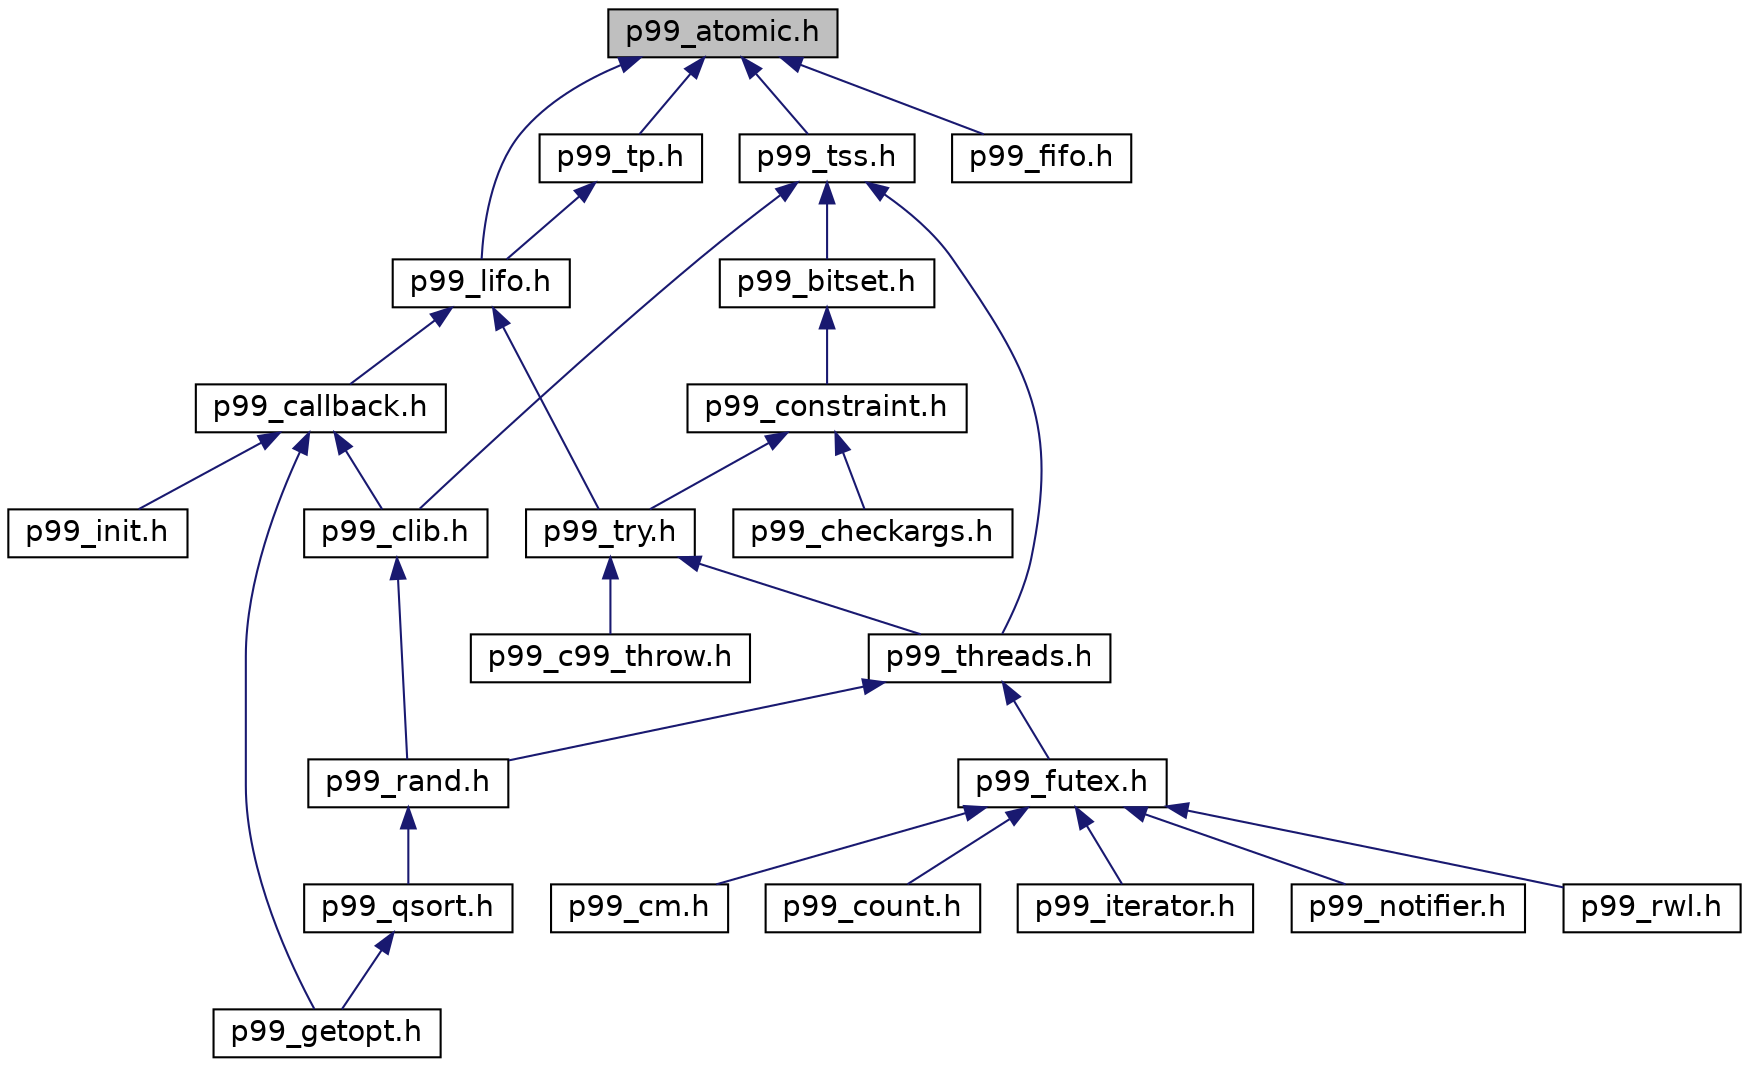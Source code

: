 digraph "p99_atomic.h"
{
 // LATEX_PDF_SIZE
  edge [fontname="Helvetica",fontsize="14",labelfontname="Helvetica",labelfontsize="14"];
  node [fontname="Helvetica",fontsize="14",shape=record];
  Node1 [label="p99_atomic.h",height=0.2,width=0.4,color="black", fillcolor="grey75", style="filled", fontcolor="black",tooltip=" "];
  Node1 -> Node2 [dir="back",color="midnightblue",fontsize="14",style="solid",fontname="Helvetica"];
  Node2 [label="p99_tss.h",height=0.2,width=0.4,color="black", fillcolor="white", style="filled",URL="$p99__tss_8h.html",tooltip=" "];
  Node2 -> Node3 [dir="back",color="midnightblue",fontsize="14",style="solid",fontname="Helvetica"];
  Node3 [label="p99_bitset.h",height=0.2,width=0.4,color="black", fillcolor="white", style="filled",URL="$p99__bitset_8h.html",tooltip=" "];
  Node3 -> Node4 [dir="back",color="midnightblue",fontsize="14",style="solid",fontname="Helvetica"];
  Node4 [label="p99_constraint.h",height=0.2,width=0.4,color="black", fillcolor="white", style="filled",URL="$p99__constraint_8h.html",tooltip=" "];
  Node4 -> Node5 [dir="back",color="midnightblue",fontsize="14",style="solid",fontname="Helvetica"];
  Node5 [label="p99_try.h",height=0.2,width=0.4,color="black", fillcolor="white", style="filled",URL="$p99__try_8h.html",tooltip=" "];
  Node5 -> Node6 [dir="back",color="midnightblue",fontsize="14",style="solid",fontname="Helvetica"];
  Node6 [label="p99_c99_throw.h",height=0.2,width=0.4,color="black", fillcolor="white", style="filled",URL="$p99__c99__throw_8h.html",tooltip=" "];
  Node5 -> Node7 [dir="back",color="midnightblue",fontsize="14",style="solid",fontname="Helvetica"];
  Node7 [label="p99_threads.h",height=0.2,width=0.4,color="black", fillcolor="white", style="filled",URL="$p99__threads_8h.html",tooltip=" "];
  Node7 -> Node8 [dir="back",color="midnightblue",fontsize="14",style="solid",fontname="Helvetica"];
  Node8 [label="p99_futex.h",height=0.2,width=0.4,color="black", fillcolor="white", style="filled",URL="$p99__futex_8h.html",tooltip=" "];
  Node8 -> Node9 [dir="back",color="midnightblue",fontsize="14",style="solid",fontname="Helvetica"];
  Node9 [label="p99_cm.h",height=0.2,width=0.4,color="black", fillcolor="white", style="filled",URL="$p99__cm_8h.html",tooltip=" "];
  Node8 -> Node10 [dir="back",color="midnightblue",fontsize="14",style="solid",fontname="Helvetica"];
  Node10 [label="p99_count.h",height=0.2,width=0.4,color="black", fillcolor="white", style="filled",URL="$p99__count_8h.html",tooltip=" "];
  Node8 -> Node11 [dir="back",color="midnightblue",fontsize="14",style="solid",fontname="Helvetica"];
  Node11 [label="p99_iterator.h",height=0.2,width=0.4,color="black", fillcolor="white", style="filled",URL="$p99__iterator_8h.html",tooltip=" "];
  Node8 -> Node12 [dir="back",color="midnightblue",fontsize="14",style="solid",fontname="Helvetica"];
  Node12 [label="p99_notifier.h",height=0.2,width=0.4,color="black", fillcolor="white", style="filled",URL="$p99__notifier_8h.html",tooltip=" "];
  Node8 -> Node13 [dir="back",color="midnightblue",fontsize="14",style="solid",fontname="Helvetica"];
  Node13 [label="p99_rwl.h",height=0.2,width=0.4,color="black", fillcolor="white", style="filled",URL="$p99__rwl_8h.html",tooltip=" "];
  Node7 -> Node14 [dir="back",color="midnightblue",fontsize="14",style="solid",fontname="Helvetica"];
  Node14 [label="p99_rand.h",height=0.2,width=0.4,color="black", fillcolor="white", style="filled",URL="$p99__rand_8h.html",tooltip="An implementation of George Marsaglia's xorshift PRG with a period of about 2^160."];
  Node14 -> Node15 [dir="back",color="midnightblue",fontsize="14",style="solid",fontname="Helvetica"];
  Node15 [label="p99_qsort.h",height=0.2,width=0.4,color="black", fillcolor="white", style="filled",URL="$p99__qsort_8h.html",tooltip="An implementation of a sorting routine."];
  Node15 -> Node16 [dir="back",color="midnightblue",fontsize="14",style="solid",fontname="Helvetica"];
  Node16 [label="p99_getopt.h",height=0.2,width=0.4,color="black", fillcolor="white", style="filled",URL="$p99__getopt_8h.html",tooltip="Providing macros that handle variadic macro argument lists."];
  Node4 -> Node17 [dir="back",color="midnightblue",fontsize="14",style="solid",fontname="Helvetica"];
  Node17 [label="p99_checkargs.h",height=0.2,width=0.4,color="black", fillcolor="white", style="filled",URL="$p99__checkargs_8h.html",tooltip="Macros to check arguments to functions, in particular of variably modified types."];
  Node2 -> Node18 [dir="back",color="midnightblue",fontsize="14",style="solid",fontname="Helvetica"];
  Node18 [label="p99_clib.h",height=0.2,width=0.4,color="black", fillcolor="white", style="filled",URL="$p99__clib_8h.html",tooltip=" "];
  Node18 -> Node14 [dir="back",color="midnightblue",fontsize="14",style="solid",fontname="Helvetica"];
  Node2 -> Node7 [dir="back",color="midnightblue",fontsize="14",style="solid",fontname="Helvetica"];
  Node1 -> Node19 [dir="back",color="midnightblue",fontsize="14",style="solid",fontname="Helvetica"];
  Node19 [label="p99_lifo.h",height=0.2,width=0.4,color="black", fillcolor="white", style="filled",URL="$p99__lifo_8h.html",tooltip=" "];
  Node19 -> Node5 [dir="back",color="midnightblue",fontsize="14",style="solid",fontname="Helvetica"];
  Node19 -> Node20 [dir="back",color="midnightblue",fontsize="14",style="solid",fontname="Helvetica"];
  Node20 [label="p99_callback.h",height=0.2,width=0.4,color="black", fillcolor="white", style="filled",URL="$p99__callback_8h.html",tooltip=" "];
  Node20 -> Node18 [dir="back",color="midnightblue",fontsize="14",style="solid",fontname="Helvetica"];
  Node20 -> Node16 [dir="back",color="midnightblue",fontsize="14",style="solid",fontname="Helvetica"];
  Node20 -> Node21 [dir="back",color="midnightblue",fontsize="14",style="solid",fontname="Helvetica"];
  Node21 [label="p99_init.h",height=0.2,width=0.4,color="black", fillcolor="white", style="filled",URL="$p99__init_8h.html",tooltip="Implement initialization functions that are executed early."];
  Node1 -> Node22 [dir="back",color="midnightblue",fontsize="14",style="solid",fontname="Helvetica"];
  Node22 [label="p99_tp.h",height=0.2,width=0.4,color="black", fillcolor="white", style="filled",URL="$p99__tp_8h.html",tooltip=" "];
  Node22 -> Node19 [dir="back",color="midnightblue",fontsize="14",style="solid",fontname="Helvetica"];
  Node1 -> Node23 [dir="back",color="midnightblue",fontsize="14",style="solid",fontname="Helvetica"];
  Node23 [label="p99_fifo.h",height=0.2,width=0.4,color="black", fillcolor="white", style="filled",URL="$p99__fifo_8h.html",tooltip=" "];
}
